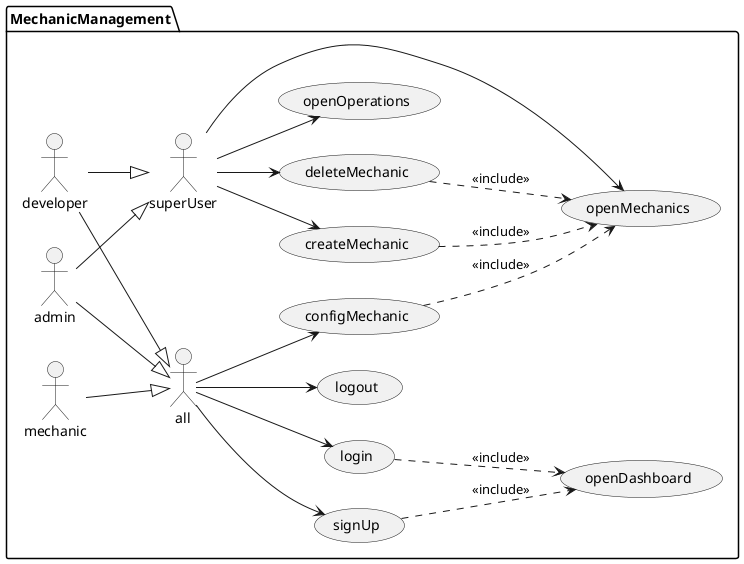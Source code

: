 @startuml
left to right direction

package MechanicManagement {
:mechanic: --|> :all:
:admin: --|> :all:
:developer: --|> :all:

:admin: --|> :superUser:
:developer: --|> :superUser:


:superUser: --> (createMechanic)
:all: --> (configMechanic)
:superUser: --> (deleteMechanic)
:superUser: --> (openMechanics)
:superUser: --> (openOperations)
:all: --> (login)
(login) ..> (openDashboard) : <<include>>
(signUp) ..> (openDashboard) : <<include>>
(configMechanic) ..> (openMechanics) : <<include>>
(createMechanic) ..> (openMechanics) : <<include>>
(deleteMechanic) ..> (openMechanics) : <<include>>
:all: --> (signUp)
:all: --> (logout)
}

@enduml
